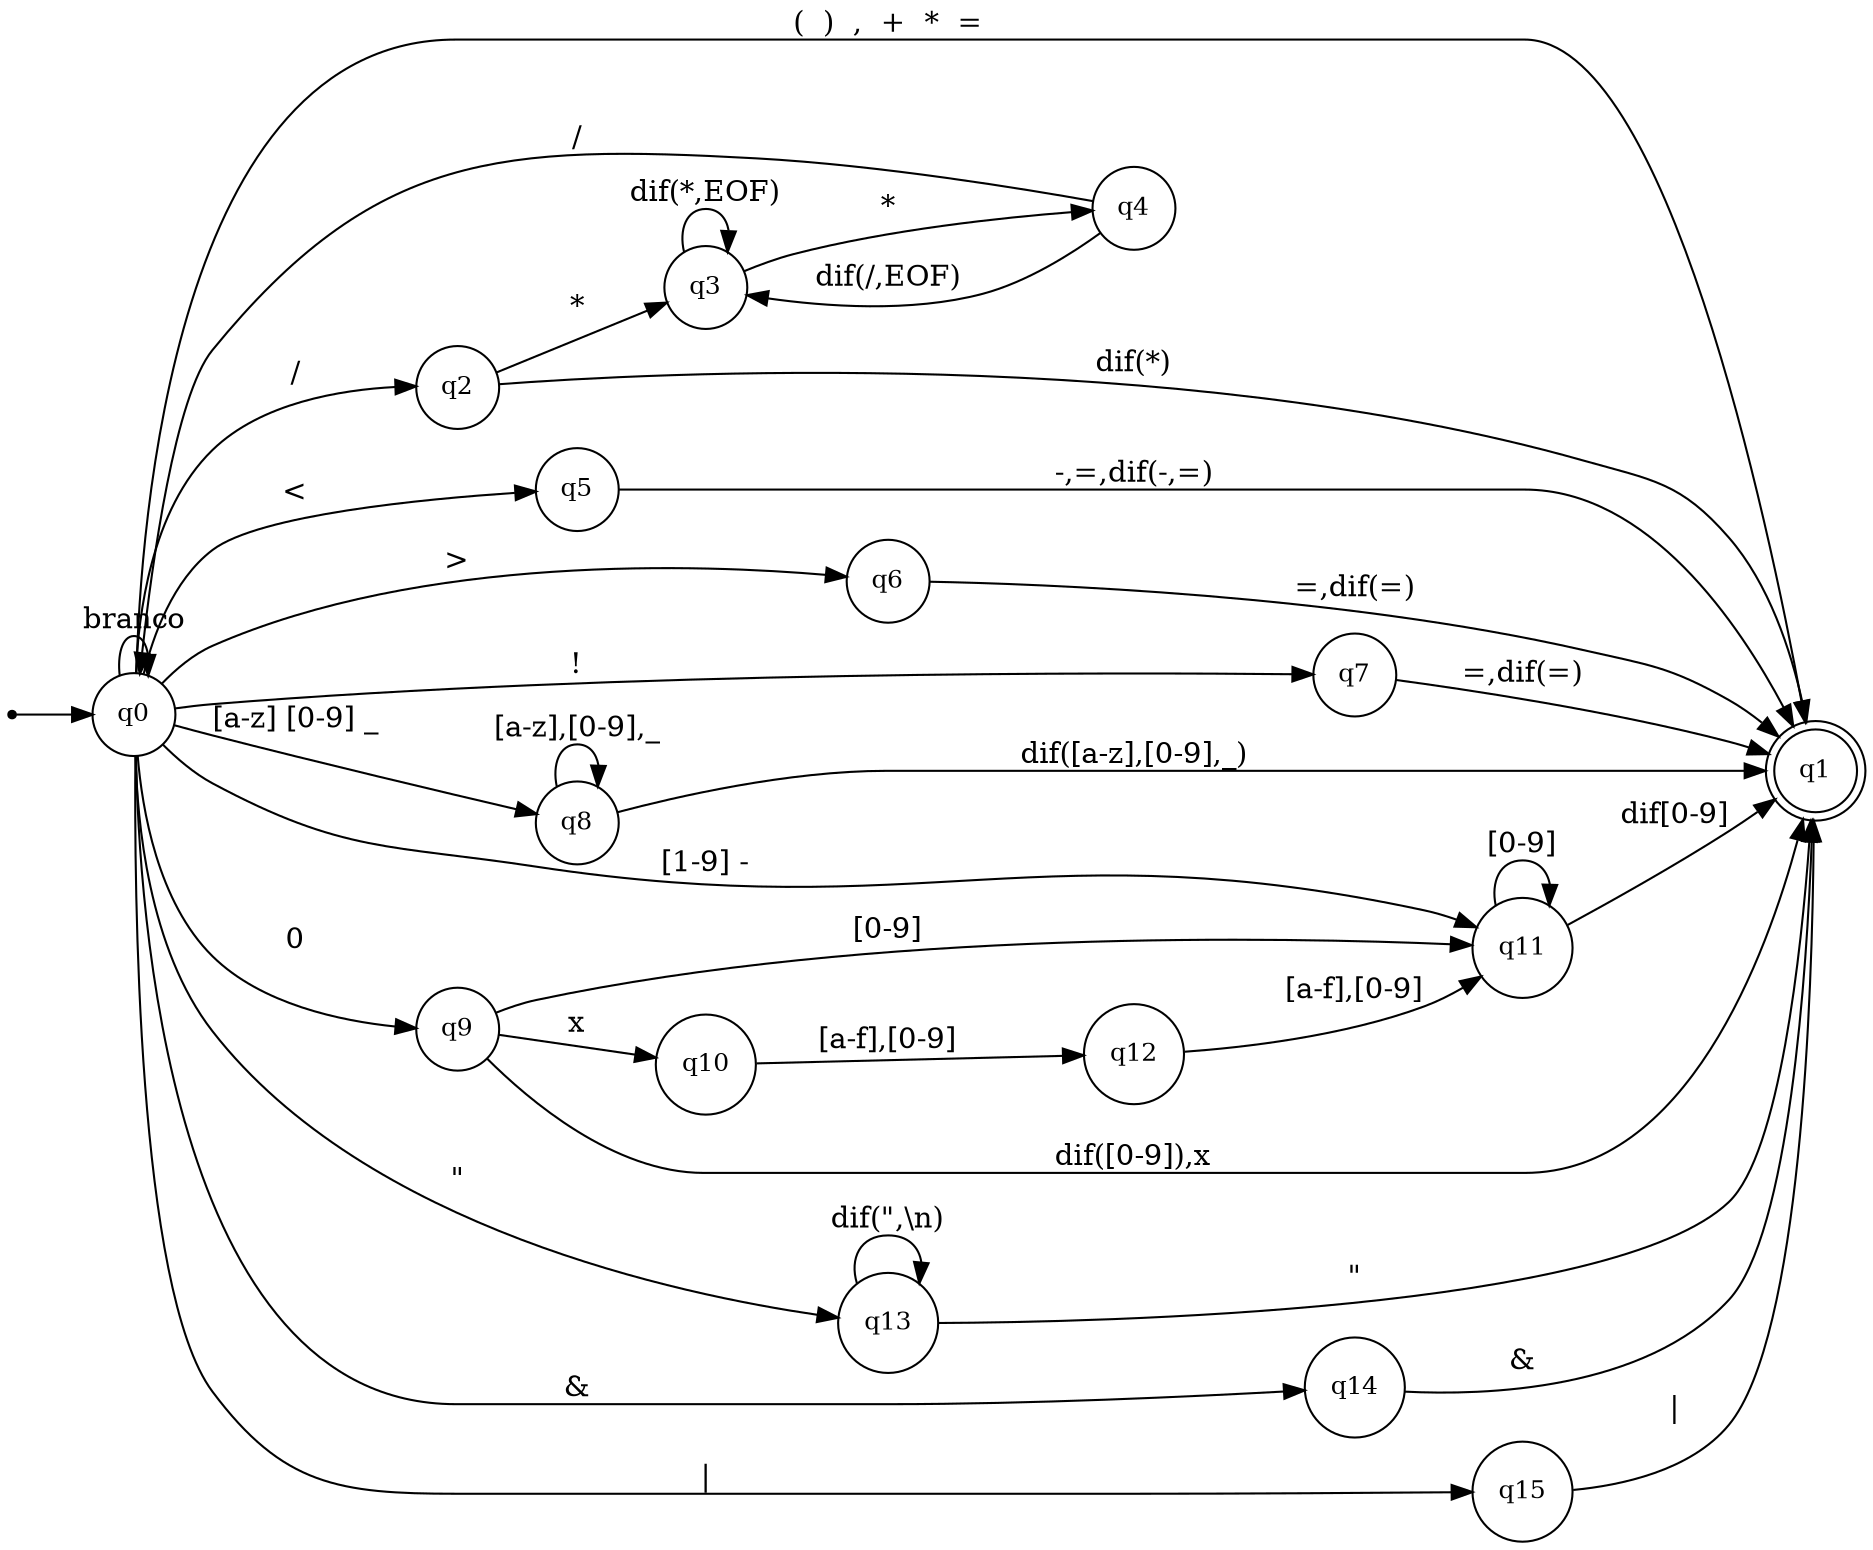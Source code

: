 digraph finite_state_machine {
    rankdir=LR;
    size="100"

    node [shape = circle, label="q0", fontsize=12] q0;
    node [shape = doublecircle, label="q1", fontsize=12] q1;

    node [shape = circle, label="q2", fontsize=12] q2;
    node [shape = circle, label="q3", fontsize=12] q3;
    node [shape = circle, label="q4", fontsize=12] q4;
    node [shape = circle, label="q5", fontsize=12] q5;
    node [shape = circle, label="q6", fontsize=12] q6;
    node [shape = circle, label="q7", fontsize=12] q7;
    node [shape = circle, label="q8", fontsize=12] q8;
    node [shape = circle, label="q9", fontsize=12] q9;
    node [shape = circle, label="q10", fontsize=12] q10;
    node [shape = circle, label="q11", fontsize=12] q11;
    node [shape = circle, label="q12", fontsize=12] q12;
    node [shape = circle, label="q13", fontsize=12] q13;
    node [shape = circle, label="q14", fontsize=12] q14;
    node [shape = circle, label="q15", fontsize=12] q15;

    node [shape = point ]; qi
    qi -> q0;

    // Transações do Estado [q0]
    q0 -> q0 [label = "branco"];
    q0 -> q1 [label = "(  )  ,  +  *  ="]
    q0 -> q2 [label = "/"]
    q0 -> q5 [label = "<"]
    q0 -> q6 [label = ">"]
    q0 -> q7 [label = "!"]
    q0 -> q11 [label = "[1-9] -"]
    q0 -> q9 [label = "0"]
    q0 -> q8 [label = "[a-z] [0-9] _"]
    q0 -> q13 [label = "\""]
    q0 -> q14 [label = "&"]
    q0 -> q15 [label = "|"]

    // Transações do Estado [q2]
    q2 -> q1 [label = "dif(*)"]
    q2 -> q3 [label = "*"]

    // Transações do Estado [q3]
    q3 -> q3 [label = "dif(*,EOF)"]
    q3 -> q4 [label = "*"]

    // Transações do Estado [q4]
    q4 -> q3 [label = "dif(/,EOF)"]
    q4 -> q0 [label = "/"]    

    // Transações do Estado [q5]
    q5 -> q1 [label = "-,=,dif(-,=)"]

    // Transações do Estado [q6]
    q6 -> q1 [label = "=,dif(=)"]

    // Transações do Estado [q7]
    q7 -> q1 [label = "=,dif(=)"]

    // Transações do Estado [q8]
    q8 -> q1 [label = "dif([a-z],[0-9],_)"]
    q8 -> q8 [label = "[a-z],[0-9],_"]

    // Transações do Estado [q9]
    q9 -> q11 [label = "[0-9]"]
    q9 -> q1 [label = "dif([0-9]),x"]
    q9 -> q10 [label = "x"]

    // Transações do Estado [q10]
    q10 -> q12 [label = "[a-f],[0-9]"]

    // Transações do Estado [q11]
    q11 -> q1 [label = "dif[0-9]"]
    q11 -> q11 [label = "[0-9]"]

    // Transações do Estado [q12]
    q12 -> q11 [label = "[a-f],[0-9]"]

    // Transações do Estado [q13]
    q13 -> q1 [label = "\""]
    q13 -> q13 [label = "dif(\",\\n)"]
    
     // Transações do Estado [q14]
    q14 -> q1 [label = "&"]

     // Transações do Estado [q15]
    q15 -> q1 [label = "|"]

}